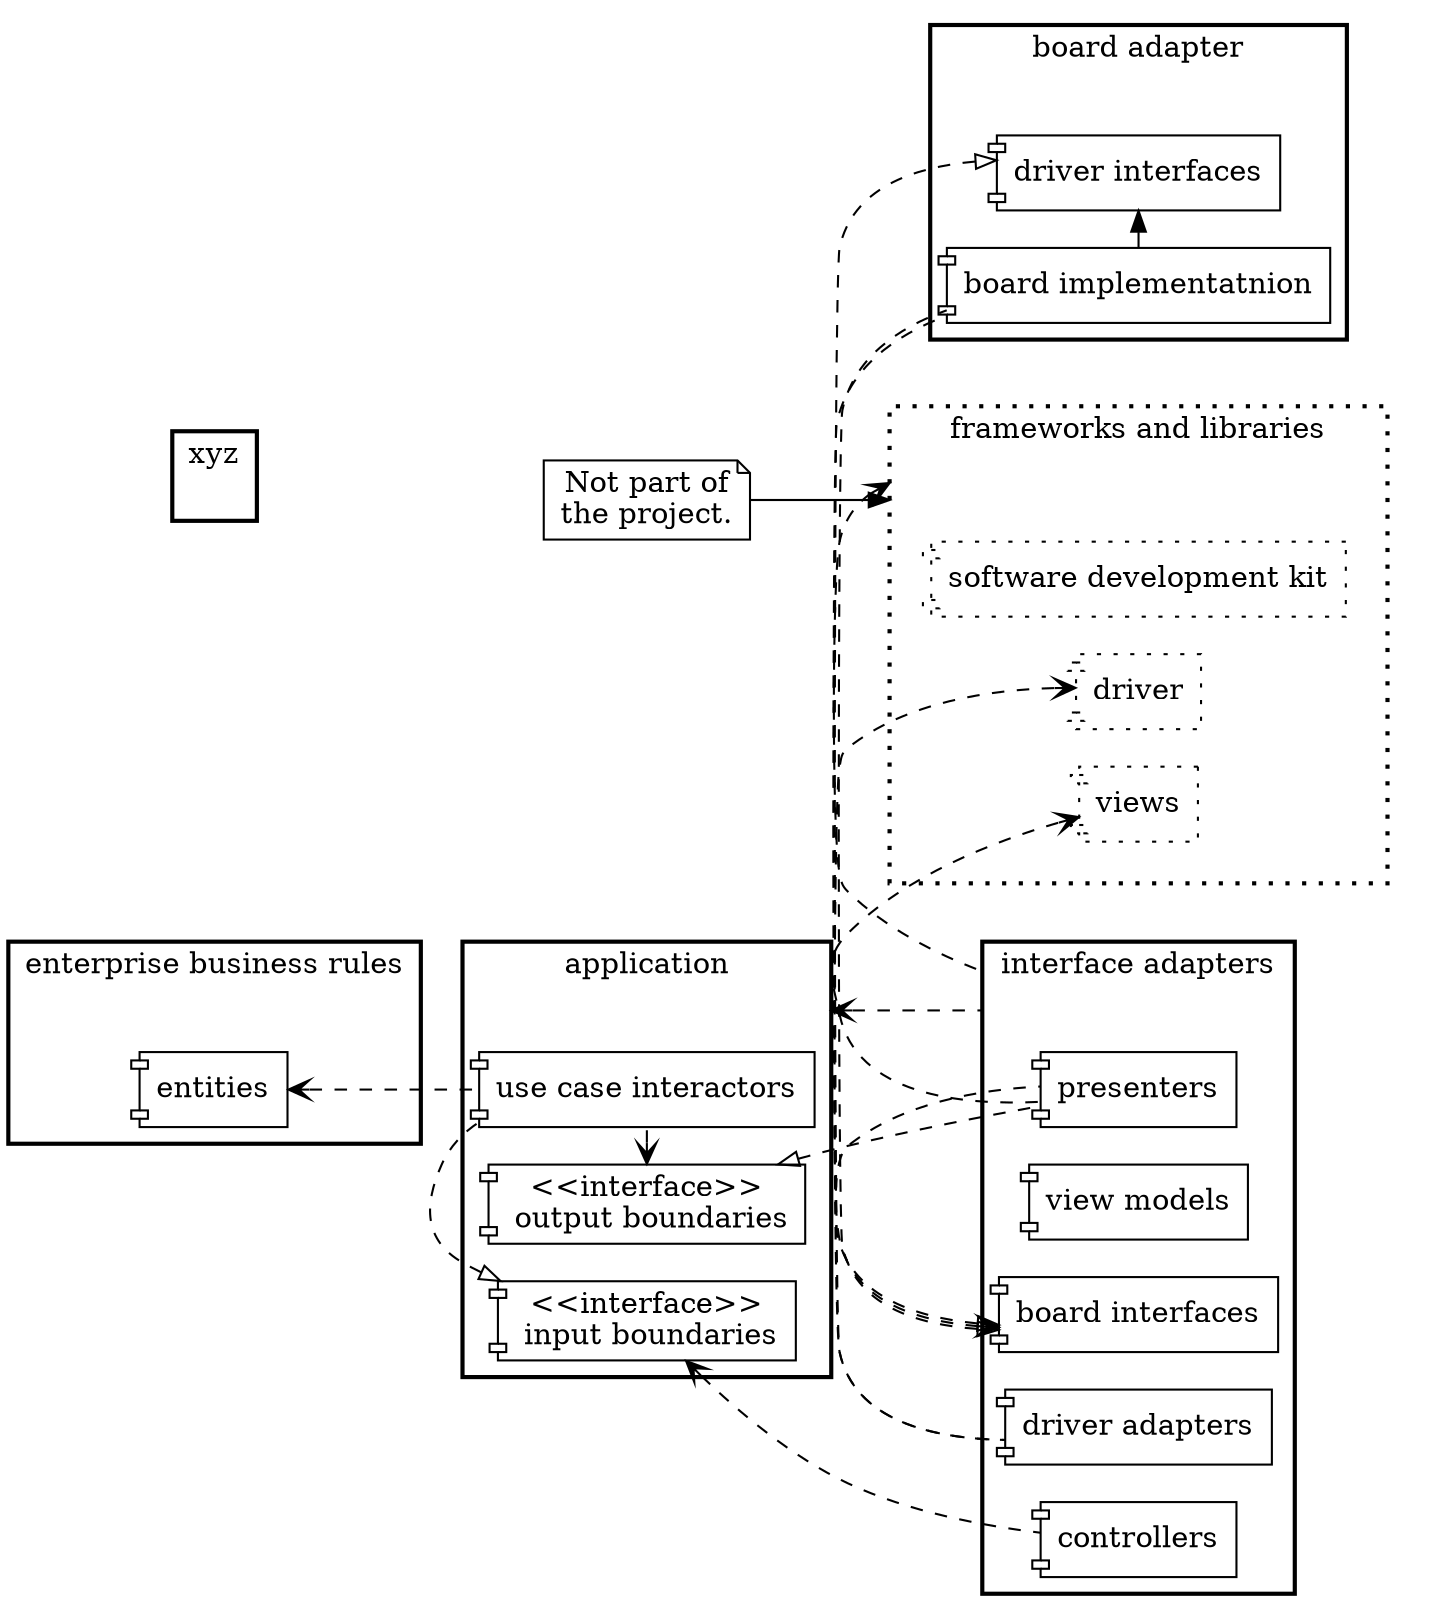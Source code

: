 digraph G {
  compound=true;
  node [shape="component"]
  newrank=true;
  rankdir="LR";
  
  
  subgraph cluster_ebr {
      label = "enterprise business rules";
      rank="same";
      style="bold";
      ebr [shape=point style=invis];
      
      entities;
  }
  
  subgraph cluster_app {
      label = "application";
      rank="same";
      style="bold";
      app [shape=point style=invis];
      
      ob [label="<<interface>>\n output boundaries"]
      uc [label="use case interactors"]
      ib [label="<<interface>>\n input boundaries"]
  }
  
  
   subgraph clusterX_margin
   {
     style=invis
     margin=20.0
  
  subgraph cluster_thirdparty {
      label = "frameworks and libraries";
      rank="same";
      node [style="dotted"];
      style="bold,dotted";
      thirdparty[shape=point style=invis];
      
      sdk [label="software development kit"]
      driver;
      views;
  }
   }
  
  subgraph cluster_ia {
      label = "interface adapters";
      rank="same";
      style="bold";
      ia [shape=point style=invis];
      
      controllers, presenters, "view models"
      bi [label="board interfaces"]
      da [label="driver adapters"]
  };
  
   subgraph clusterX_xyz
   {
  
      label = "xyz";
      rank="same";
      style="bold";
      xyz [shape=point style=invis];
   }
  
  subgraph cluster_board {
      label = "board adapter";
      rank="same";
      style="bold";
      driver_interface [label="driver interfaces"]
      board [shape=point style=invis];
      board_impl [label="board implementatnion"]
      board_impl -> driver_interface;
      
  }
  
  n1 [label="Not part of\nthe project.", shape="note"]
  n1 -> thirdparty [lhead="cluster_thirdparty"];
  
  { 
      rank=source; 
      ia, thirdparty, board;
  }
  
  {
      // dependencies
      edge [style="dashed", arrowtail="vee", dir="back"];
      thirdparty -> ia [ltail="cluster_thirdparty", lhead="cluster_ia"];
      entities -> uc;
      bi -> board_impl [arrowtail=onormal];
      app -> ia [ltail=cluster_app, lhead=cluster_ia];
      ib -> controllers;
      ob -> uc;
      ib -> uc [arrowtail=onormal];
      ob -> presenters [arrowtail=onormal];
      driver_interface -> da [arrowtail=onormal];
       driver -> da;
      views -> presenters;
      bi -> presenters;
  } 
} 
